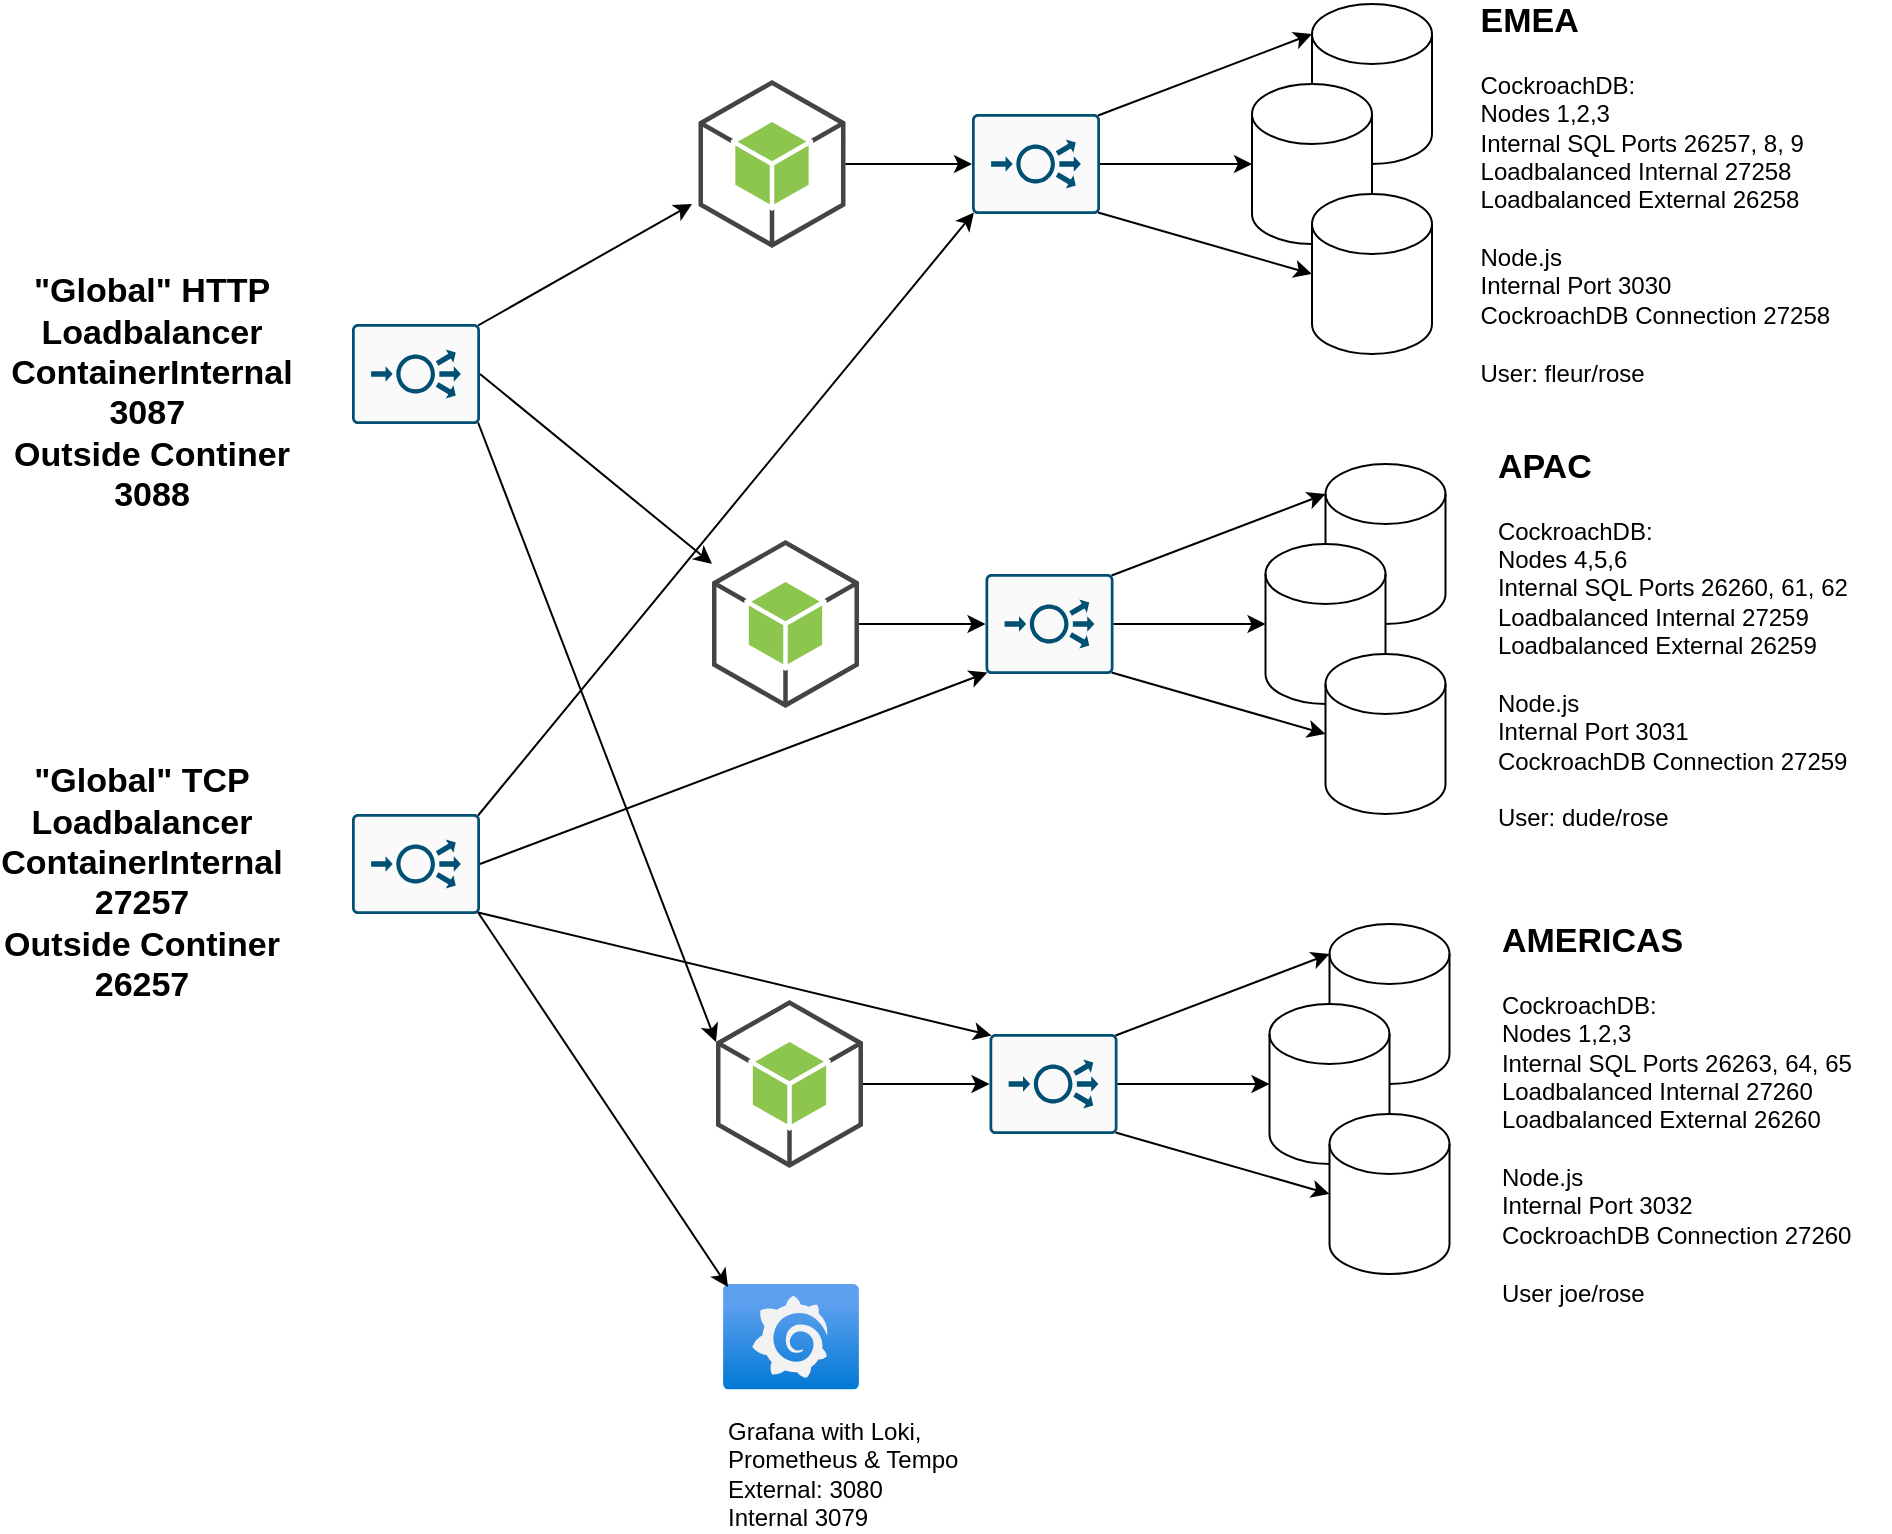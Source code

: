 <mxfile version="23.1.0" type="device">
  <diagram name="Page-1" id="8k4pCwR-GB4DaIrTq8DU">
    <mxGraphModel dx="1602" dy="549" grid="1" gridSize="10" guides="1" tooltips="1" connect="1" arrows="1" fold="1" page="1" pageScale="1" pageWidth="850" pageHeight="1100" math="0" shadow="0">
      <root>
        <mxCell id="0" />
        <mxCell id="1" parent="0" />
        <mxCell id="LT5GrJYGNcFnyM6Y6z9e-31" value="" style="sketch=0;points=[[0.015,0.015,0],[0.985,0.015,0],[0.985,0.985,0],[0.015,0.985,0],[0.25,0,0],[0.5,0,0],[0.75,0,0],[1,0.25,0],[1,0.5,0],[1,0.75,0],[0.75,1,0],[0.5,1,0],[0.25,1,0],[0,0.75,0],[0,0.5,0],[0,0.25,0]];verticalLabelPosition=bottom;html=1;verticalAlign=top;aspect=fixed;align=center;pointerEvents=1;shape=mxgraph.cisco19.rect;prIcon=load_balancer;fillColor=#FAFAFA;strokeColor=#005073;" parent="1" vertex="1">
          <mxGeometry x="40" y="505" width="64" height="50" as="geometry" />
        </mxCell>
        <UserObject label="" link="http://localhost:3080" linkTarget="_blank" id="LT5GrJYGNcFnyM6Y6z9e-32">
          <mxCell style="image;aspect=fixed;html=1;points=[];align=center;fontSize=12;image=img/lib/azure2/other/Grafana.svg;" parent="1" vertex="1">
            <mxGeometry x="225.5" y="740" width="68" height="52.8" as="geometry" />
          </mxCell>
        </UserObject>
        <mxCell id="LT5GrJYGNcFnyM6Y6z9e-33" value="&lt;div style=&quot;text-align: left;&quot;&gt;&lt;span style=&quot;background-color: initial;&quot;&gt;Grafana with Loki, Prometheus &amp;amp; Tempo&lt;/span&gt;&lt;/div&gt;&lt;div style=&quot;text-align: left;&quot;&gt;&lt;span style=&quot;background-color: initial;&quot;&gt;External: 3080&lt;/span&gt;&lt;/div&gt;&lt;div style=&quot;text-align: left;&quot;&gt;&lt;span style=&quot;background-color: initial;&quot;&gt;Internal 3079&lt;/span&gt;&lt;/div&gt;" style="text;html=1;strokeColor=none;fillColor=none;align=center;verticalAlign=middle;whiteSpace=wrap;rounded=0;" parent="1" vertex="1">
          <mxGeometry x="226.75" y="820" width="133.25" height="30" as="geometry" />
        </mxCell>
        <mxCell id="LT5GrJYGNcFnyM6Y6z9e-43" value="" style="group" parent="1" vertex="1" connectable="0">
          <mxGeometry x="213.25" y="100" width="586.75" height="175" as="geometry" />
        </mxCell>
        <mxCell id="LT5GrJYGNcFnyM6Y6z9e-1" value="" style="sketch=0;points=[[0.015,0.015,0],[0.985,0.015,0],[0.985,0.985,0],[0.015,0.985,0],[0.25,0,0],[0.5,0,0],[0.75,0,0],[1,0.25,0],[1,0.5,0],[1,0.75,0],[0.75,1,0],[0.5,1,0],[0.25,1,0],[0,0.75,0],[0,0.5,0],[0,0.25,0]];verticalLabelPosition=bottom;html=1;verticalAlign=top;aspect=fixed;align=center;pointerEvents=1;shape=mxgraph.cisco19.rect;prIcon=load_balancer;fillColor=#FAFAFA;strokeColor=#005073;" parent="LT5GrJYGNcFnyM6Y6z9e-43" vertex="1">
          <mxGeometry x="136.75" y="55" width="64" height="50" as="geometry" />
        </mxCell>
        <UserObject label="" link="http://locahost:3030" linkTarget="_blank" id="LT5GrJYGNcFnyM6Y6z9e-28">
          <mxCell style="outlineConnect=0;dashed=0;verticalLabelPosition=bottom;verticalAlign=top;align=center;html=1;shape=mxgraph.aws3.android;fillColor=#8CC64F;gradientColor=none;" parent="LT5GrJYGNcFnyM6Y6z9e-43" vertex="1">
            <mxGeometry y="38" width="73.5" height="84" as="geometry" />
          </mxCell>
        </UserObject>
        <mxCell id="LT5GrJYGNcFnyM6Y6z9e-6" value="&lt;div style=&quot;text-align: left;&quot;&gt;&lt;span style=&quot;font-size: 17px; font-weight: bold; background-color: initial;&quot;&gt;EMEA&lt;/span&gt;&lt;/div&gt;&lt;font style=&quot;&quot;&gt;&lt;div style=&quot;text-align: left;&quot;&gt;&lt;span style=&quot;background-color: initial;&quot;&gt;&lt;br&gt;&lt;/span&gt;&lt;/div&gt;&lt;div style=&quot;text-align: left;&quot;&gt;&lt;span style=&quot;background-color: initial;&quot;&gt;CockroachDB:&lt;/span&gt;&lt;/div&gt;&lt;div style=&quot;text-align: left;&quot;&gt;&lt;span style=&quot;background-color: initial;&quot;&gt;Nodes 1,2,3&lt;/span&gt;&lt;/div&gt;&lt;div style=&quot;text-align: left;&quot;&gt;&lt;span style=&quot;background-color: initial;&quot;&gt;Internal SQL Ports 26257, 8, 9&lt;/span&gt;&lt;/div&gt;&lt;div style=&quot;text-align: left;&quot;&gt;&lt;span style=&quot;background-color: initial;&quot;&gt;Loadbalanced Internal 27258&lt;/span&gt;&lt;/div&gt;&lt;div style=&quot;text-align: left;&quot;&gt;&lt;div style=&quot;border-color: var(--border-color);&quot;&gt;Loadbalanced External 26258&lt;br&gt;&lt;br&gt;&lt;/div&gt;&lt;div style=&quot;border-color: var(--border-color);&quot;&gt;Node.js&lt;/div&gt;&lt;div style=&quot;border-color: var(--border-color);&quot;&gt;Internal Port 3030&lt;/div&gt;&lt;div style=&quot;border-color: var(--border-color);&quot;&gt;CockroachDB Connection 27258&amp;nbsp;&amp;nbsp;&lt;/div&gt;&lt;div style=&quot;border-color: var(--border-color);&quot;&gt;&lt;br&gt;&lt;/div&gt;&lt;div&gt;&lt;span style=&quot;background-color: initial;&quot;&gt;User: fleur/rose&lt;/span&gt;&lt;br&gt;&lt;/div&gt;&lt;/div&gt;&lt;/font&gt;" style="text;html=1;strokeColor=none;fillColor=none;align=center;verticalAlign=middle;whiteSpace=wrap;rounded=0;movable=1;resizable=1;rotatable=1;deletable=1;editable=1;locked=0;connectable=1;" parent="LT5GrJYGNcFnyM6Y6z9e-43" vertex="1">
          <mxGeometry x="376.75" y="20" width="210" height="150" as="geometry" />
        </mxCell>
        <UserObject label="" link="http://localhost:8080" linkTarget="_blank" id="LT5GrJYGNcFnyM6Y6z9e-2">
          <mxCell style="shape=cylinder3;whiteSpace=wrap;html=1;boundedLbl=1;backgroundOutline=1;size=15;movable=1;resizable=1;rotatable=1;deletable=1;editable=1;locked=0;connectable=1;" parent="LT5GrJYGNcFnyM6Y6z9e-43" vertex="1">
            <mxGeometry x="306.75" width="60" height="80" as="geometry" />
          </mxCell>
        </UserObject>
        <UserObject label="" link="http://localhost:8081" linkTarget="_blank" id="LT5GrJYGNcFnyM6Y6z9e-4">
          <mxCell style="shape=cylinder3;whiteSpace=wrap;html=1;boundedLbl=1;backgroundOutline=1;size=15;movable=1;resizable=1;rotatable=1;deletable=1;editable=1;locked=0;connectable=1;" parent="LT5GrJYGNcFnyM6Y6z9e-43" vertex="1">
            <mxGeometry x="276.75" y="40" width="60" height="80" as="geometry" />
          </mxCell>
        </UserObject>
        <UserObject label="" link="http://localhost:8082" linkTarget="_blank" id="LT5GrJYGNcFnyM6Y6z9e-3">
          <mxCell style="shape=cylinder3;whiteSpace=wrap;html=1;boundedLbl=1;backgroundOutline=1;size=15;movable=1;resizable=1;rotatable=1;deletable=1;editable=1;locked=0;connectable=1;" parent="LT5GrJYGNcFnyM6Y6z9e-43" vertex="1">
            <mxGeometry x="306.75" y="95" width="60" height="80" as="geometry" />
          </mxCell>
        </UserObject>
        <mxCell id="LT5GrJYGNcFnyM6Y6z9e-5" value="" style="shape=image;imageAspect=0;aspect=fixed;verticalLabelPosition=bottom;verticalAlign=top;image=https://storage.googleapis.com/thegym-public/cockroachlabs-svgrepo-com.svg;movable=1;resizable=1;rotatable=1;deletable=1;editable=1;locked=0;connectable=1;" parent="LT5GrJYGNcFnyM6Y6z9e-43" vertex="1">
          <mxGeometry x="276.75" y="50" width="60" height="60" as="geometry" />
        </mxCell>
        <mxCell id="LT5GrJYGNcFnyM6Y6z9e-36" value="" style="endArrow=classic;html=1;rounded=0;exitX=1;exitY=0.5;exitDx=0;exitDy=0;exitPerimeter=0;entryX=0;entryY=0.5;entryDx=0;entryDy=0;flowAnimation=0;" parent="LT5GrJYGNcFnyM6Y6z9e-43" source="LT5GrJYGNcFnyM6Y6z9e-1" target="LT5GrJYGNcFnyM6Y6z9e-5" edge="1">
          <mxGeometry width="50" height="50" relative="1" as="geometry">
            <mxPoint x="126.75" y="170" as="sourcePoint" />
            <mxPoint x="176.75" y="120" as="targetPoint" />
          </mxGeometry>
        </mxCell>
        <mxCell id="LT5GrJYGNcFnyM6Y6z9e-37" value="" style="endArrow=classic;html=1;rounded=0;exitX=0.985;exitY=0.985;exitDx=0;exitDy=0;exitPerimeter=0;entryX=0;entryY=0.5;entryDx=0;entryDy=0;entryPerimeter=0;flowAnimation=0;" parent="LT5GrJYGNcFnyM6Y6z9e-43" source="LT5GrJYGNcFnyM6Y6z9e-1" target="LT5GrJYGNcFnyM6Y6z9e-3" edge="1">
          <mxGeometry width="50" height="50" relative="1" as="geometry">
            <mxPoint x="210.75" y="85" as="sourcePoint" />
            <mxPoint x="281.75" y="82" as="targetPoint" />
          </mxGeometry>
        </mxCell>
        <mxCell id="LT5GrJYGNcFnyM6Y6z9e-38" value="" style="endArrow=classic;html=1;rounded=0;exitX=0.985;exitY=0.015;exitDx=0;exitDy=0;exitPerimeter=0;entryX=0;entryY=0;entryDx=0;entryDy=15;entryPerimeter=0;flowAnimation=0;" parent="LT5GrJYGNcFnyM6Y6z9e-43" source="LT5GrJYGNcFnyM6Y6z9e-1" target="LT5GrJYGNcFnyM6Y6z9e-2" edge="1">
          <mxGeometry width="50" height="50" relative="1" as="geometry">
            <mxPoint x="220.75" y="95" as="sourcePoint" />
            <mxPoint x="291.75" y="92" as="targetPoint" />
          </mxGeometry>
        </mxCell>
        <mxCell id="LT5GrJYGNcFnyM6Y6z9e-39" value="" style="endArrow=classic;html=1;rounded=0;exitX=1;exitY=0.5;exitDx=0;exitDy=0;exitPerimeter=0;entryX=0;entryY=0.5;entryDx=0;entryDy=0;entryPerimeter=0;flowAnimation=0;" parent="LT5GrJYGNcFnyM6Y6z9e-43" source="LT5GrJYGNcFnyM6Y6z9e-28" target="LT5GrJYGNcFnyM6Y6z9e-1" edge="1">
          <mxGeometry width="50" height="50" relative="1" as="geometry">
            <mxPoint x="126.75" y="160" as="sourcePoint" />
            <mxPoint x="176.75" y="110" as="targetPoint" />
          </mxGeometry>
        </mxCell>
        <mxCell id="LT5GrJYGNcFnyM6Y6z9e-44" value="" style="group" parent="1" vertex="1" connectable="0">
          <mxGeometry x="220" y="330" width="586.75" height="175" as="geometry" />
        </mxCell>
        <mxCell id="LT5GrJYGNcFnyM6Y6z9e-45" value="" style="sketch=0;points=[[0.015,0.015,0],[0.985,0.015,0],[0.985,0.985,0],[0.015,0.985,0],[0.25,0,0],[0.5,0,0],[0.75,0,0],[1,0.25,0],[1,0.5,0],[1,0.75,0],[0.75,1,0],[0.5,1,0],[0.25,1,0],[0,0.75,0],[0,0.5,0],[0,0.25,0]];verticalLabelPosition=bottom;html=1;verticalAlign=top;aspect=fixed;align=center;pointerEvents=1;shape=mxgraph.cisco19.rect;prIcon=load_balancer;fillColor=#FAFAFA;strokeColor=#005073;" parent="LT5GrJYGNcFnyM6Y6z9e-44" vertex="1">
          <mxGeometry x="136.75" y="55" width="64" height="50" as="geometry" />
        </mxCell>
        <UserObject label="" link="http://localhost:3031" linkTarget="_blank" id="LT5GrJYGNcFnyM6Y6z9e-46">
          <mxCell style="outlineConnect=0;dashed=0;verticalLabelPosition=bottom;verticalAlign=top;align=center;html=1;shape=mxgraph.aws3.android;fillColor=#8CC64F;gradientColor=none;" parent="LT5GrJYGNcFnyM6Y6z9e-44" vertex="1">
            <mxGeometry y="38" width="73.5" height="84" as="geometry" />
          </mxCell>
        </UserObject>
        <mxCell id="LT5GrJYGNcFnyM6Y6z9e-47" value="&lt;div style=&quot;text-align: left;&quot;&gt;&lt;span style=&quot;font-size: 17px;&quot;&gt;&lt;b&gt;APAC&lt;/b&gt;&lt;/span&gt;&lt;/div&gt;&lt;font style=&quot;&quot;&gt;&lt;div style=&quot;text-align: left;&quot;&gt;&lt;span style=&quot;background-color: initial;&quot;&gt;&lt;br&gt;&lt;/span&gt;&lt;/div&gt;&lt;div style=&quot;text-align: left;&quot;&gt;&lt;span style=&quot;background-color: initial;&quot;&gt;CockroachDB:&lt;/span&gt;&lt;/div&gt;&lt;div style=&quot;text-align: left;&quot;&gt;&lt;span style=&quot;background-color: initial;&quot;&gt;Nodes 4,5,6&lt;/span&gt;&lt;/div&gt;&lt;div style=&quot;text-align: left;&quot;&gt;&lt;span style=&quot;background-color: initial;&quot;&gt;Internal SQL Ports 26260, 61, 62&lt;/span&gt;&lt;/div&gt;&lt;div style=&quot;text-align: left;&quot;&gt;&lt;span style=&quot;background-color: initial;&quot;&gt;Loadbalanced Internal 27259&lt;/span&gt;&lt;/div&gt;&lt;div style=&quot;text-align: left;&quot;&gt;&lt;div style=&quot;border-color: var(--border-color);&quot;&gt;Loadbalanced External 26259&lt;br&gt;&lt;br&gt;&lt;/div&gt;&lt;div style=&quot;border-color: var(--border-color);&quot;&gt;Node.js&lt;/div&gt;&lt;div style=&quot;border-color: var(--border-color);&quot;&gt;Internal Port 3031&lt;/div&gt;&lt;div style=&quot;border-color: var(--border-color);&quot;&gt;CockroachDB Connection 27259&amp;nbsp;&lt;/div&gt;&lt;div style=&quot;border-color: var(--border-color);&quot;&gt;&lt;br&gt;&lt;/div&gt;&lt;div&gt;&lt;span style=&quot;border-color: var(--border-color); background-color: initial;&quot;&gt;User: dude/rose&lt;/span&gt;&lt;/div&gt;&lt;div&gt;&lt;span style=&quot;border-color: var(--border-color); background-color: initial;&quot;&gt;&lt;br&gt;&lt;/span&gt;&lt;/div&gt;&lt;/div&gt;&lt;/font&gt;" style="text;html=1;strokeColor=none;fillColor=none;align=center;verticalAlign=middle;whiteSpace=wrap;rounded=0;movable=1;resizable=1;rotatable=1;deletable=1;editable=1;locked=0;connectable=1;" parent="LT5GrJYGNcFnyM6Y6z9e-44" vertex="1">
          <mxGeometry x="376.75" y="20" width="210" height="150" as="geometry" />
        </mxCell>
        <UserObject label="" link="http://localhost:8084" linkTarget="_blank" id="LT5GrJYGNcFnyM6Y6z9e-48">
          <mxCell style="shape=cylinder3;whiteSpace=wrap;html=1;boundedLbl=1;backgroundOutline=1;size=15;movable=1;resizable=1;rotatable=1;deletable=1;editable=1;locked=0;connectable=1;" parent="LT5GrJYGNcFnyM6Y6z9e-44" vertex="1">
            <mxGeometry x="306.75" width="60" height="80" as="geometry" />
          </mxCell>
        </UserObject>
        <UserObject label="" link="http://localhost:8085" linkTarget="_blank" id="LT5GrJYGNcFnyM6Y6z9e-49">
          <mxCell style="shape=cylinder3;whiteSpace=wrap;html=1;boundedLbl=1;backgroundOutline=1;size=15;movable=1;resizable=1;rotatable=1;deletable=1;editable=1;locked=0;connectable=1;" parent="LT5GrJYGNcFnyM6Y6z9e-44" vertex="1">
            <mxGeometry x="276.75" y="40" width="60" height="80" as="geometry" />
          </mxCell>
        </UserObject>
        <UserObject label="" link="http://localhost:8086" linkTarget="_blank" id="LT5GrJYGNcFnyM6Y6z9e-50">
          <mxCell style="shape=cylinder3;whiteSpace=wrap;html=1;boundedLbl=1;backgroundOutline=1;size=15;movable=1;resizable=1;rotatable=1;deletable=1;editable=1;locked=0;connectable=1;" parent="LT5GrJYGNcFnyM6Y6z9e-44" vertex="1">
            <mxGeometry x="306.75" y="95" width="60" height="80" as="geometry" />
          </mxCell>
        </UserObject>
        <mxCell id="LT5GrJYGNcFnyM6Y6z9e-51" value="" style="shape=image;imageAspect=0;aspect=fixed;verticalLabelPosition=bottom;verticalAlign=top;image=https://storage.googleapis.com/thegym-public/cockroachlabs-svgrepo-com.svg;movable=1;resizable=1;rotatable=1;deletable=1;editable=1;locked=0;connectable=1;" parent="LT5GrJYGNcFnyM6Y6z9e-44" vertex="1">
          <mxGeometry x="276.75" y="50" width="60" height="60" as="geometry" />
        </mxCell>
        <mxCell id="LT5GrJYGNcFnyM6Y6z9e-52" value="" style="endArrow=classic;html=1;rounded=0;exitX=1;exitY=0.5;exitDx=0;exitDy=0;exitPerimeter=0;entryX=0;entryY=0.5;entryDx=0;entryDy=0;flowAnimation=0;" parent="LT5GrJYGNcFnyM6Y6z9e-44" source="LT5GrJYGNcFnyM6Y6z9e-45" target="LT5GrJYGNcFnyM6Y6z9e-51" edge="1">
          <mxGeometry width="50" height="50" relative="1" as="geometry">
            <mxPoint x="126.75" y="170" as="sourcePoint" />
            <mxPoint x="176.75" y="120" as="targetPoint" />
          </mxGeometry>
        </mxCell>
        <mxCell id="LT5GrJYGNcFnyM6Y6z9e-53" value="" style="endArrow=classic;html=1;rounded=0;exitX=0.985;exitY=0.985;exitDx=0;exitDy=0;exitPerimeter=0;entryX=0;entryY=0.5;entryDx=0;entryDy=0;entryPerimeter=0;flowAnimation=0;" parent="LT5GrJYGNcFnyM6Y6z9e-44" source="LT5GrJYGNcFnyM6Y6z9e-45" target="LT5GrJYGNcFnyM6Y6z9e-50" edge="1">
          <mxGeometry width="50" height="50" relative="1" as="geometry">
            <mxPoint x="210.75" y="85" as="sourcePoint" />
            <mxPoint x="281.75" y="82" as="targetPoint" />
          </mxGeometry>
        </mxCell>
        <mxCell id="LT5GrJYGNcFnyM6Y6z9e-54" value="" style="endArrow=classic;html=1;rounded=0;exitX=0.985;exitY=0.015;exitDx=0;exitDy=0;exitPerimeter=0;entryX=0;entryY=0;entryDx=0;entryDy=15;entryPerimeter=0;flowAnimation=0;" parent="LT5GrJYGNcFnyM6Y6z9e-44" source="LT5GrJYGNcFnyM6Y6z9e-45" target="LT5GrJYGNcFnyM6Y6z9e-48" edge="1">
          <mxGeometry width="50" height="50" relative="1" as="geometry">
            <mxPoint x="220.75" y="95" as="sourcePoint" />
            <mxPoint x="291.75" y="92" as="targetPoint" />
          </mxGeometry>
        </mxCell>
        <mxCell id="LT5GrJYGNcFnyM6Y6z9e-55" value="" style="endArrow=classic;html=1;rounded=0;exitX=1;exitY=0.5;exitDx=0;exitDy=0;exitPerimeter=0;entryX=0;entryY=0.5;entryDx=0;entryDy=0;entryPerimeter=0;flowAnimation=0;" parent="LT5GrJYGNcFnyM6Y6z9e-44" source="LT5GrJYGNcFnyM6Y6z9e-46" target="LT5GrJYGNcFnyM6Y6z9e-45" edge="1">
          <mxGeometry width="50" height="50" relative="1" as="geometry">
            <mxPoint x="126.75" y="160" as="sourcePoint" />
            <mxPoint x="176.75" y="110" as="targetPoint" />
          </mxGeometry>
        </mxCell>
        <mxCell id="LT5GrJYGNcFnyM6Y6z9e-56" value="" style="group" parent="1" vertex="1" connectable="0">
          <mxGeometry x="222" y="560" width="586.75" height="175" as="geometry" />
        </mxCell>
        <mxCell id="LT5GrJYGNcFnyM6Y6z9e-57" value="" style="sketch=0;points=[[0.015,0.015,0],[0.985,0.015,0],[0.985,0.985,0],[0.015,0.985,0],[0.25,0,0],[0.5,0,0],[0.75,0,0],[1,0.25,0],[1,0.5,0],[1,0.75,0],[0.75,1,0],[0.5,1,0],[0.25,1,0],[0,0.75,0],[0,0.5,0],[0,0.25,0]];verticalLabelPosition=bottom;html=1;verticalAlign=top;aspect=fixed;align=center;pointerEvents=1;shape=mxgraph.cisco19.rect;prIcon=load_balancer;fillColor=#FAFAFA;strokeColor=#005073;" parent="LT5GrJYGNcFnyM6Y6z9e-56" vertex="1">
          <mxGeometry x="136.75" y="55" width="64" height="50" as="geometry" />
        </mxCell>
        <UserObject label="" link="http://localhost:3032" linkTarget="_blank" id="LT5GrJYGNcFnyM6Y6z9e-58">
          <mxCell style="outlineConnect=0;dashed=0;verticalLabelPosition=bottom;verticalAlign=top;align=center;html=1;shape=mxgraph.aws3.android;fillColor=#8CC64F;gradientColor=none;" parent="LT5GrJYGNcFnyM6Y6z9e-56" vertex="1">
            <mxGeometry y="38" width="73.5" height="84" as="geometry" />
          </mxCell>
        </UserObject>
        <mxCell id="LT5GrJYGNcFnyM6Y6z9e-59" value="&lt;div style=&quot;text-align: left;&quot;&gt;&lt;span style=&quot;font-size: 17px;&quot;&gt;&lt;b&gt;AMERICAS&lt;/b&gt;&lt;/span&gt;&lt;/div&gt;&lt;font style=&quot;&quot;&gt;&lt;div style=&quot;text-align: left;&quot;&gt;&lt;span style=&quot;background-color: initial;&quot;&gt;&lt;br&gt;&lt;/span&gt;&lt;/div&gt;&lt;div style=&quot;text-align: left;&quot;&gt;&lt;span style=&quot;background-color: initial;&quot;&gt;CockroachDB:&lt;/span&gt;&lt;/div&gt;&lt;div style=&quot;text-align: left;&quot;&gt;&lt;span style=&quot;background-color: initial;&quot;&gt;Nodes 1,2,3&lt;/span&gt;&lt;/div&gt;&lt;div style=&quot;text-align: left;&quot;&gt;&lt;span style=&quot;background-color: initial;&quot;&gt;Internal SQL Ports 26263, 64, 65&lt;/span&gt;&lt;/div&gt;&lt;div style=&quot;text-align: left;&quot;&gt;&lt;span style=&quot;background-color: initial;&quot;&gt;Loadbalanced Internal 27260&lt;/span&gt;&lt;/div&gt;&lt;div style=&quot;text-align: left;&quot;&gt;&lt;div style=&quot;border-color: var(--border-color);&quot;&gt;Loadbalanced External 26260&lt;br&gt;&lt;br&gt;&lt;/div&gt;&lt;div style=&quot;border-color: var(--border-color);&quot;&gt;Node.js&lt;/div&gt;&lt;div style=&quot;border-color: var(--border-color);&quot;&gt;Internal Port 3032&lt;/div&gt;&lt;div style=&quot;border-color: var(--border-color);&quot;&gt;CockroachDB Connection 27260&amp;nbsp;&lt;/div&gt;&lt;div style=&quot;border-color: var(--border-color);&quot;&gt;&lt;br&gt;&lt;/div&gt;&lt;div&gt;&lt;span style=&quot;border-color: var(--border-color); background-color: initial;&quot;&gt;User joe/rose&lt;/span&gt;&lt;/div&gt;&lt;/div&gt;&lt;/font&gt;" style="text;html=1;strokeColor=none;fillColor=none;align=center;verticalAlign=middle;whiteSpace=wrap;rounded=0;movable=1;resizable=1;rotatable=1;deletable=1;editable=1;locked=0;connectable=1;" parent="LT5GrJYGNcFnyM6Y6z9e-56" vertex="1">
          <mxGeometry x="376.75" y="20" width="210" height="150" as="geometry" />
        </mxCell>
        <UserObject label="" link="http://localhost:8087" linkTarget="_blank" id="LT5GrJYGNcFnyM6Y6z9e-60">
          <mxCell style="shape=cylinder3;whiteSpace=wrap;html=1;boundedLbl=1;backgroundOutline=1;size=15;movable=1;resizable=1;rotatable=1;deletable=1;editable=1;locked=0;connectable=1;" parent="LT5GrJYGNcFnyM6Y6z9e-56" vertex="1">
            <mxGeometry x="306.75" width="60" height="80" as="geometry" />
          </mxCell>
        </UserObject>
        <UserObject label="" link="http://localhost:8087" linkTarget="_blank" id="LT5GrJYGNcFnyM6Y6z9e-61">
          <mxCell style="shape=cylinder3;whiteSpace=wrap;html=1;boundedLbl=1;backgroundOutline=1;size=15;movable=1;resizable=1;rotatable=1;deletable=1;editable=1;locked=0;connectable=1;" parent="LT5GrJYGNcFnyM6Y6z9e-56" vertex="1">
            <mxGeometry x="276.75" y="40" width="60" height="80" as="geometry" />
          </mxCell>
        </UserObject>
        <UserObject label="" link="http://localhost:8088" linkTarget="_blank" id="LT5GrJYGNcFnyM6Y6z9e-62">
          <mxCell style="shape=cylinder3;whiteSpace=wrap;html=1;boundedLbl=1;backgroundOutline=1;size=15;movable=1;resizable=1;rotatable=1;deletable=1;editable=1;locked=0;connectable=1;" parent="LT5GrJYGNcFnyM6Y6z9e-56" vertex="1">
            <mxGeometry x="306.75" y="95" width="60" height="80" as="geometry" />
          </mxCell>
        </UserObject>
        <mxCell id="LT5GrJYGNcFnyM6Y6z9e-63" value="" style="shape=image;imageAspect=0;aspect=fixed;verticalLabelPosition=bottom;verticalAlign=top;image=https://storage.googleapis.com/thegym-public/cockroachlabs-svgrepo-com.svg;movable=1;resizable=1;rotatable=1;deletable=1;editable=1;locked=0;connectable=1;" parent="LT5GrJYGNcFnyM6Y6z9e-56" vertex="1">
          <mxGeometry x="276.75" y="50" width="60" height="60" as="geometry" />
        </mxCell>
        <mxCell id="LT5GrJYGNcFnyM6Y6z9e-64" value="" style="endArrow=classic;html=1;rounded=0;exitX=1;exitY=0.5;exitDx=0;exitDy=0;exitPerimeter=0;entryX=0;entryY=0.5;entryDx=0;entryDy=0;flowAnimation=0;" parent="LT5GrJYGNcFnyM6Y6z9e-56" source="LT5GrJYGNcFnyM6Y6z9e-57" target="LT5GrJYGNcFnyM6Y6z9e-63" edge="1">
          <mxGeometry width="50" height="50" relative="1" as="geometry">
            <mxPoint x="126.75" y="170" as="sourcePoint" />
            <mxPoint x="176.75" y="120" as="targetPoint" />
          </mxGeometry>
        </mxCell>
        <mxCell id="LT5GrJYGNcFnyM6Y6z9e-65" value="" style="endArrow=classic;html=1;rounded=0;exitX=0.985;exitY=0.985;exitDx=0;exitDy=0;exitPerimeter=0;entryX=0;entryY=0.5;entryDx=0;entryDy=0;entryPerimeter=0;flowAnimation=0;" parent="LT5GrJYGNcFnyM6Y6z9e-56" source="LT5GrJYGNcFnyM6Y6z9e-57" target="LT5GrJYGNcFnyM6Y6z9e-62" edge="1">
          <mxGeometry width="50" height="50" relative="1" as="geometry">
            <mxPoint x="210.75" y="85" as="sourcePoint" />
            <mxPoint x="281.75" y="82" as="targetPoint" />
          </mxGeometry>
        </mxCell>
        <mxCell id="LT5GrJYGNcFnyM6Y6z9e-66" value="" style="endArrow=classic;html=1;rounded=0;exitX=0.985;exitY=0.015;exitDx=0;exitDy=0;exitPerimeter=0;entryX=0;entryY=0;entryDx=0;entryDy=15;entryPerimeter=0;flowAnimation=0;" parent="LT5GrJYGNcFnyM6Y6z9e-56" source="LT5GrJYGNcFnyM6Y6z9e-57" target="LT5GrJYGNcFnyM6Y6z9e-60" edge="1">
          <mxGeometry width="50" height="50" relative="1" as="geometry">
            <mxPoint x="220.75" y="95" as="sourcePoint" />
            <mxPoint x="291.75" y="92" as="targetPoint" />
          </mxGeometry>
        </mxCell>
        <mxCell id="LT5GrJYGNcFnyM6Y6z9e-67" value="" style="endArrow=classic;html=1;rounded=0;exitX=1;exitY=0.5;exitDx=0;exitDy=0;exitPerimeter=0;entryX=0;entryY=0.5;entryDx=0;entryDy=0;entryPerimeter=0;flowAnimation=0;" parent="LT5GrJYGNcFnyM6Y6z9e-56" source="LT5GrJYGNcFnyM6Y6z9e-58" target="LT5GrJYGNcFnyM6Y6z9e-57" edge="1">
          <mxGeometry width="50" height="50" relative="1" as="geometry">
            <mxPoint x="126.75" y="160" as="sourcePoint" />
            <mxPoint x="176.75" y="110" as="targetPoint" />
          </mxGeometry>
        </mxCell>
        <UserObject label="" link="http://localhost:3088" linkTarget="_blank" id="LT5GrJYGNcFnyM6Y6z9e-68">
          <mxCell style="sketch=0;points=[[0.015,0.015,0],[0.985,0.015,0],[0.985,0.985,0],[0.015,0.985,0],[0.25,0,0],[0.5,0,0],[0.75,0,0],[1,0.25,0],[1,0.5,0],[1,0.75,0],[0.75,1,0],[0.5,1,0],[0.25,1,0],[0,0.75,0],[0,0.5,0],[0,0.25,0]];verticalLabelPosition=bottom;html=1;verticalAlign=top;aspect=fixed;align=center;pointerEvents=1;shape=mxgraph.cisco19.rect;prIcon=load_balancer;fillColor=#FAFAFA;strokeColor=#005073;" parent="1" vertex="1">
            <mxGeometry x="40" y="260" width="64" height="50" as="geometry" />
          </mxCell>
        </UserObject>
        <mxCell id="LT5GrJYGNcFnyM6Y6z9e-69" value="" style="endArrow=classic;html=1;rounded=0;exitX=0.985;exitY=0.015;exitDx=0;exitDy=0;exitPerimeter=0;entryX=0.015;entryY=0.985;entryDx=0;entryDy=0;entryPerimeter=0;" parent="1" source="LT5GrJYGNcFnyM6Y6z9e-31" target="LT5GrJYGNcFnyM6Y6z9e-1" edge="1">
          <mxGeometry width="50" height="50" relative="1" as="geometry">
            <mxPoint x="320" y="420" as="sourcePoint" />
            <mxPoint x="370" y="370" as="targetPoint" />
          </mxGeometry>
        </mxCell>
        <mxCell id="LT5GrJYGNcFnyM6Y6z9e-70" value="" style="endArrow=classic;html=1;rounded=0;exitX=1;exitY=0.5;exitDx=0;exitDy=0;exitPerimeter=0;entryX=0.015;entryY=0.985;entryDx=0;entryDy=0;entryPerimeter=0;" parent="1" source="LT5GrJYGNcFnyM6Y6z9e-31" target="LT5GrJYGNcFnyM6Y6z9e-45" edge="1">
          <mxGeometry width="50" height="50" relative="1" as="geometry">
            <mxPoint x="123" y="516" as="sourcePoint" />
            <mxPoint x="361" y="214" as="targetPoint" />
          </mxGeometry>
        </mxCell>
        <mxCell id="LT5GrJYGNcFnyM6Y6z9e-71" value="" style="endArrow=classic;html=1;rounded=0;exitX=0.985;exitY=0.985;exitDx=0;exitDy=0;exitPerimeter=0;entryX=0.015;entryY=0.015;entryDx=0;entryDy=0;entryPerimeter=0;" parent="1" source="LT5GrJYGNcFnyM6Y6z9e-31" target="LT5GrJYGNcFnyM6Y6z9e-57" edge="1">
          <mxGeometry width="50" height="50" relative="1" as="geometry">
            <mxPoint x="133" y="526" as="sourcePoint" />
            <mxPoint x="371" y="224" as="targetPoint" />
          </mxGeometry>
        </mxCell>
        <mxCell id="LT5GrJYGNcFnyM6Y6z9e-74" value="" style="endArrow=classic;html=1;rounded=0;exitX=0.985;exitY=0.015;exitDx=0;exitDy=0;exitPerimeter=0;" parent="1" source="LT5GrJYGNcFnyM6Y6z9e-68" edge="1">
          <mxGeometry width="50" height="50" relative="1" as="geometry">
            <mxPoint x="320" y="420" as="sourcePoint" />
            <mxPoint x="210" y="200" as="targetPoint" />
          </mxGeometry>
        </mxCell>
        <mxCell id="LT5GrJYGNcFnyM6Y6z9e-75" value="" style="endArrow=classic;html=1;rounded=0;exitX=1;exitY=0.5;exitDx=0;exitDy=0;exitPerimeter=0;" parent="1" source="LT5GrJYGNcFnyM6Y6z9e-68" target="LT5GrJYGNcFnyM6Y6z9e-46" edge="1">
          <mxGeometry width="50" height="50" relative="1" as="geometry">
            <mxPoint x="320" y="420" as="sourcePoint" />
            <mxPoint x="370" y="370" as="targetPoint" />
          </mxGeometry>
        </mxCell>
        <mxCell id="LT5GrJYGNcFnyM6Y6z9e-76" value="" style="endArrow=classic;html=1;rounded=0;exitX=0.985;exitY=0.985;exitDx=0;exitDy=0;exitPerimeter=0;entryX=0;entryY=0.25;entryDx=0;entryDy=0;entryPerimeter=0;" parent="1" source="LT5GrJYGNcFnyM6Y6z9e-68" target="LT5GrJYGNcFnyM6Y6z9e-58" edge="1">
          <mxGeometry width="50" height="50" relative="1" as="geometry">
            <mxPoint x="114" y="295" as="sourcePoint" />
            <mxPoint x="230" y="390" as="targetPoint" />
          </mxGeometry>
        </mxCell>
        <mxCell id="LT5GrJYGNcFnyM6Y6z9e-77" value="&lt;b&gt;&lt;font style=&quot;font-size: 17px;&quot;&gt;&quot;Global&quot; HTTP Loadbalancer&lt;br&gt;ContainerInternal 3087&amp;nbsp;&lt;br&gt;Outside Continer&lt;br&gt;3088&lt;br&gt;&lt;br&gt;&lt;/font&gt;&lt;/b&gt;" style="text;html=1;strokeColor=none;fillColor=none;align=center;verticalAlign=middle;whiteSpace=wrap;rounded=0;" parent="1" vertex="1">
          <mxGeometry x="-90" y="290" width="60" height="30" as="geometry" />
        </mxCell>
        <mxCell id="LT5GrJYGNcFnyM6Y6z9e-79" value="&lt;b&gt;&lt;font style=&quot;font-size: 17px;&quot;&gt;&quot;Global&quot; TCP&lt;br&gt;Loadbalancer&lt;br&gt;ContainerInternal 27257&lt;br&gt;Outside Continer&lt;br&gt;26257&lt;br&gt;&lt;br&gt;&lt;/font&gt;&lt;/b&gt;" style="text;html=1;strokeColor=none;fillColor=none;align=center;verticalAlign=middle;whiteSpace=wrap;rounded=0;" parent="1" vertex="1">
          <mxGeometry x="-100" y="530" width="70" height="40" as="geometry" />
        </mxCell>
        <mxCell id="LT5GrJYGNcFnyM6Y6z9e-81" value="" style="endArrow=classic;html=1;rounded=0;exitX=0.985;exitY=0.985;exitDx=0;exitDy=0;exitPerimeter=0;entryX=0.037;entryY=0.028;entryDx=0;entryDy=0;entryPerimeter=0;" parent="1" source="LT5GrJYGNcFnyM6Y6z9e-31" target="LT5GrJYGNcFnyM6Y6z9e-32" edge="1">
          <mxGeometry width="50" height="50" relative="1" as="geometry">
            <mxPoint x="113" y="564" as="sourcePoint" />
            <mxPoint x="368" y="626" as="targetPoint" />
          </mxGeometry>
        </mxCell>
      </root>
    </mxGraphModel>
  </diagram>
</mxfile>
